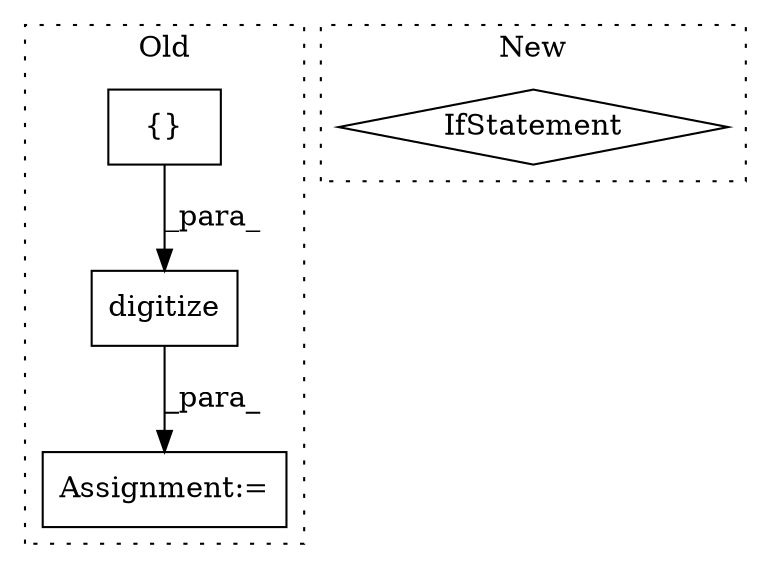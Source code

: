 digraph G {
subgraph cluster0 {
1 [label="digitize" a="32" s="17209,17257" l="9,1" shape="box"];
3 [label="{}" a="4" s="17227,17233" l="1,1" shape="box"];
4 [label="Assignment:=" a="7" s="17201" l="1" shape="box"];
label = "Old";
style="dotted";
}
subgraph cluster1 {
2 [label="IfStatement" a="25" s="28062,28104" l="4,2" shape="diamond"];
label = "New";
style="dotted";
}
1 -> 4 [label="_para_"];
3 -> 1 [label="_para_"];
}
